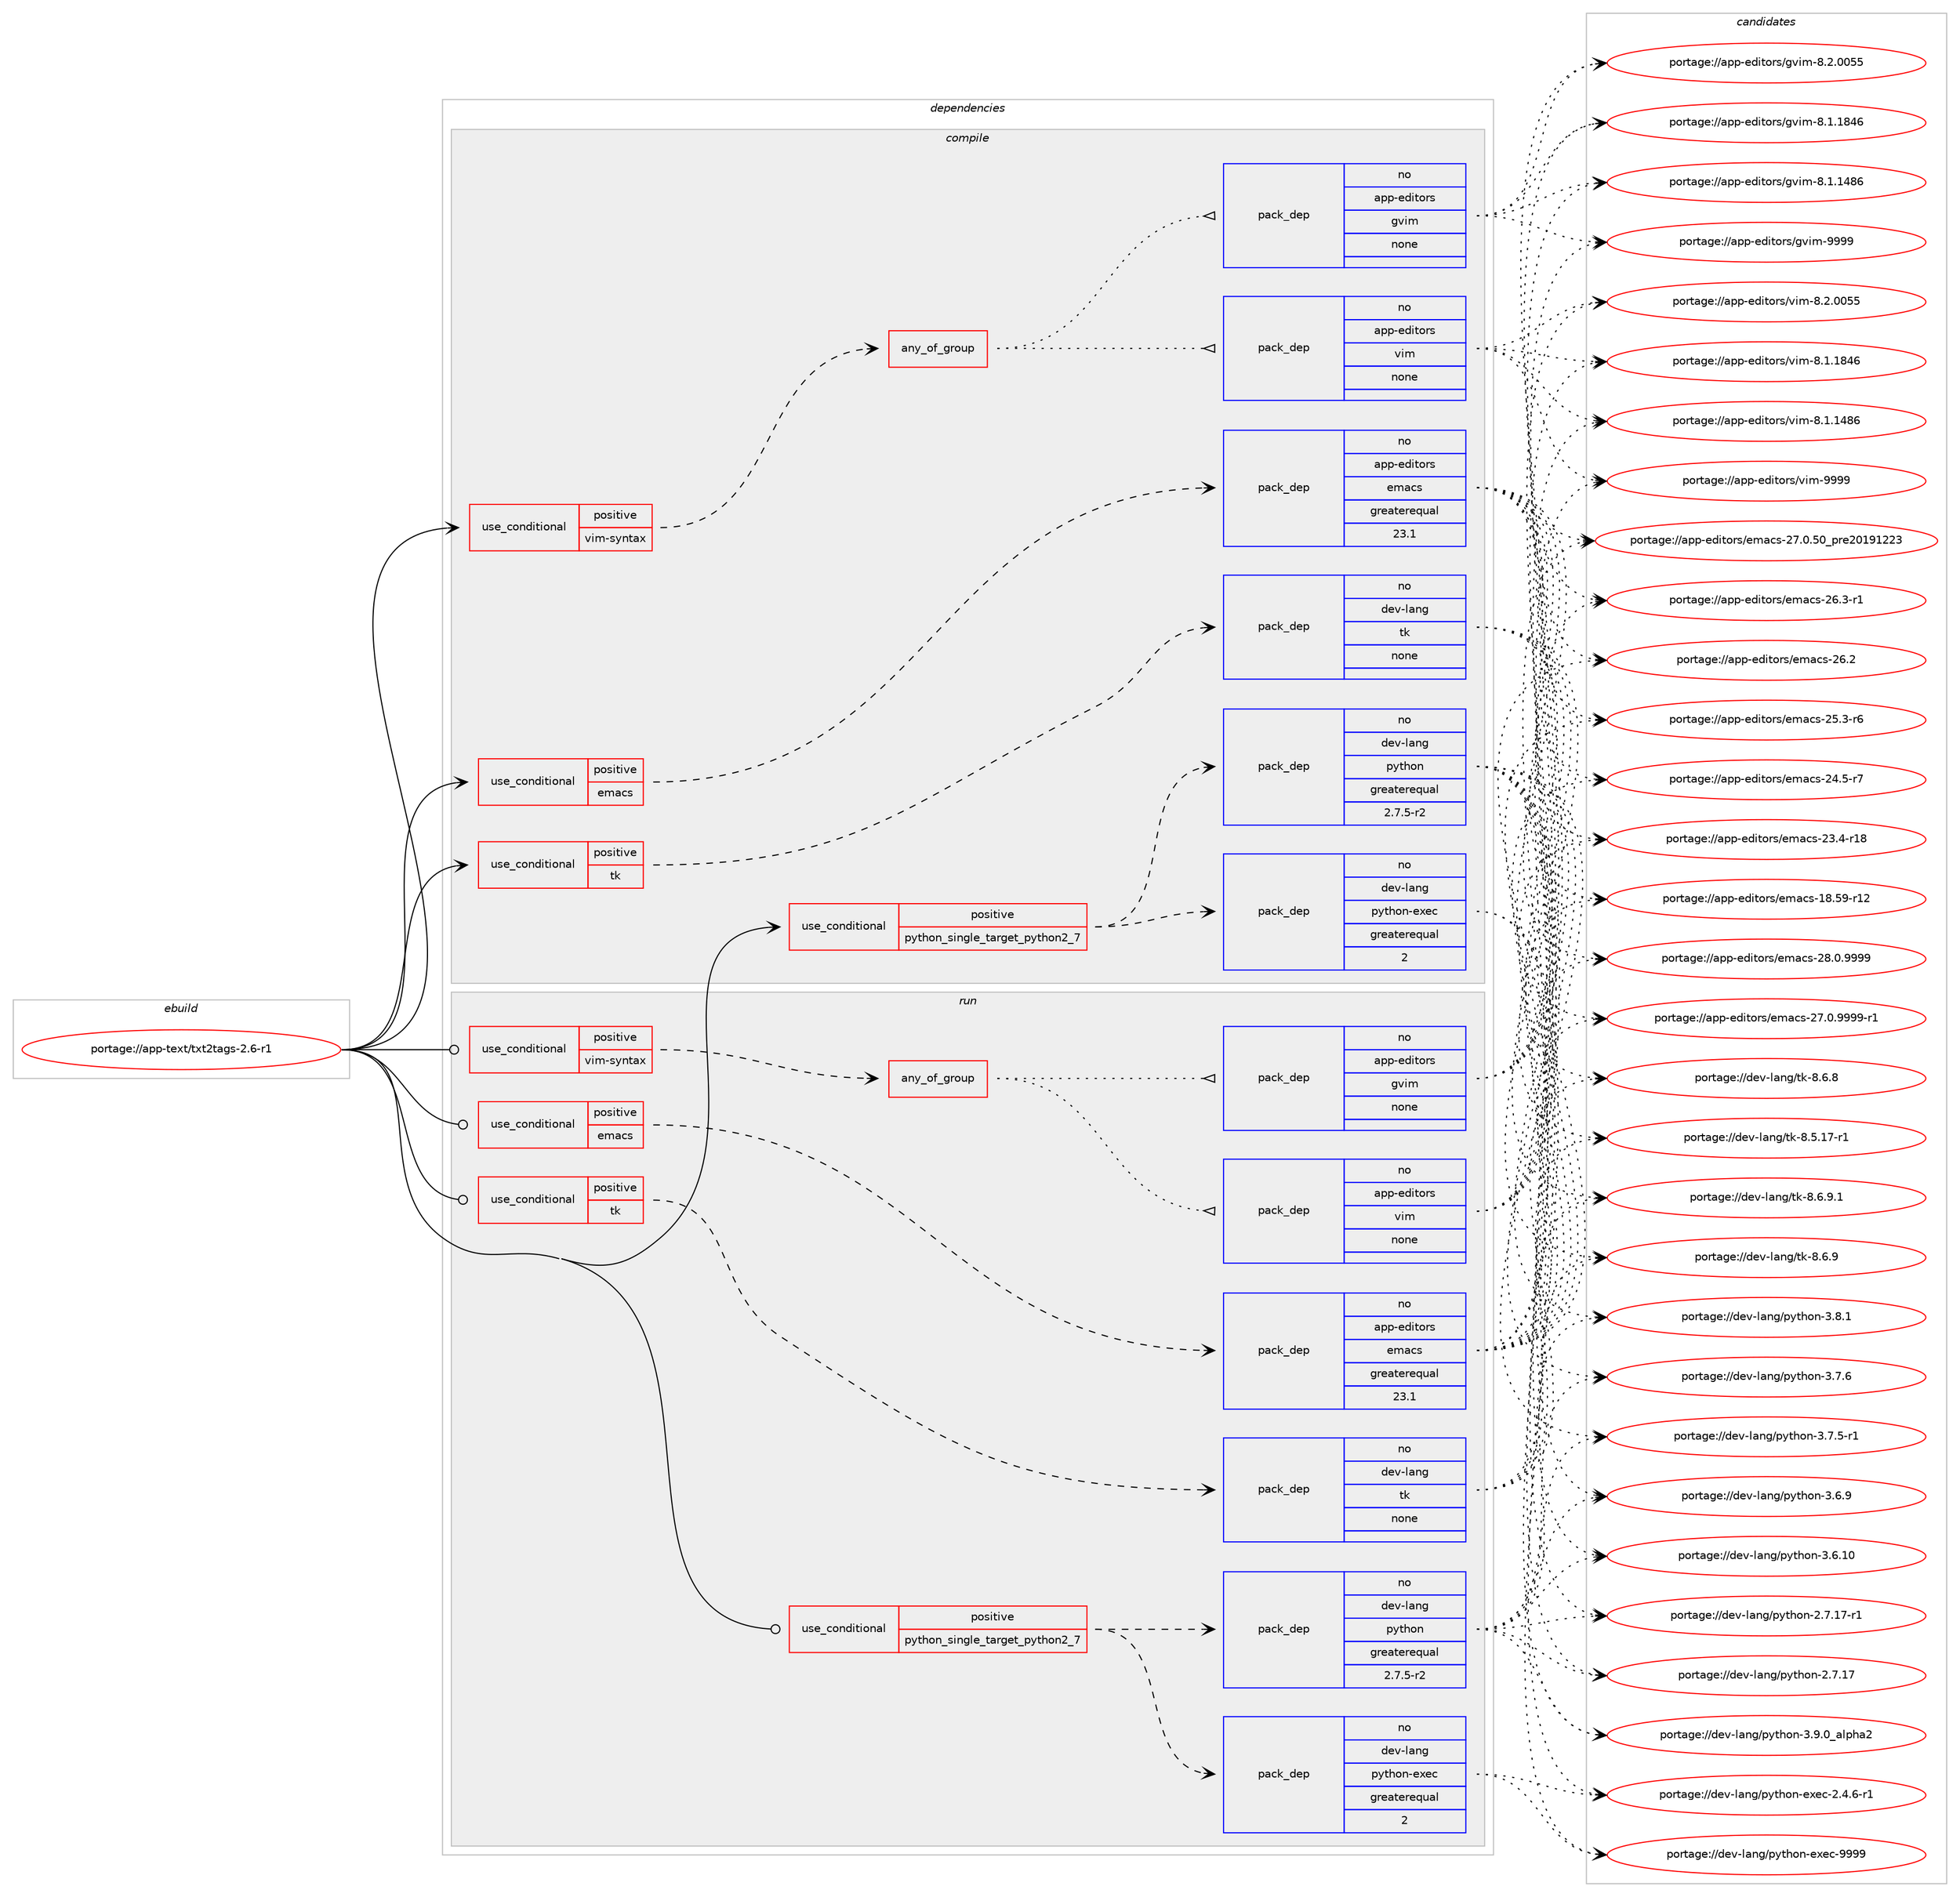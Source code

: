 digraph prolog {

# *************
# Graph options
# *************

newrank=true;
concentrate=true;
compound=true;
graph [rankdir=LR,fontname=Helvetica,fontsize=10,ranksep=1.5];#, ranksep=2.5, nodesep=0.2];
edge  [arrowhead=vee];
node  [fontname=Helvetica,fontsize=10];

# **********
# The ebuild
# **********

subgraph cluster_leftcol {
color=gray;
label=<<i>ebuild</i>>;
id [label="portage://app-text/txt2tags-2.6-r1", color=red, width=4, href="../app-text/txt2tags-2.6-r1.svg"];
}

# ****************
# The dependencies
# ****************

subgraph cluster_midcol {
color=gray;
label=<<i>dependencies</i>>;
subgraph cluster_compile {
fillcolor="#eeeeee";
style=filled;
label=<<i>compile</i>>;
subgraph cond139412 {
dependency591799 [label=<<TABLE BORDER="0" CELLBORDER="1" CELLSPACING="0" CELLPADDING="4"><TR><TD ROWSPAN="3" CELLPADDING="10">use_conditional</TD></TR><TR><TD>positive</TD></TR><TR><TD>emacs</TD></TR></TABLE>>, shape=none, color=red];
subgraph pack444497 {
dependency591800 [label=<<TABLE BORDER="0" CELLBORDER="1" CELLSPACING="0" CELLPADDING="4" WIDTH="220"><TR><TD ROWSPAN="6" CELLPADDING="30">pack_dep</TD></TR><TR><TD WIDTH="110">no</TD></TR><TR><TD>app-editors</TD></TR><TR><TD>emacs</TD></TR><TR><TD>greaterequal</TD></TR><TR><TD>23.1</TD></TR></TABLE>>, shape=none, color=blue];
}
dependency591799:e -> dependency591800:w [weight=20,style="dashed",arrowhead="vee"];
}
id:e -> dependency591799:w [weight=20,style="solid",arrowhead="vee"];
subgraph cond139413 {
dependency591801 [label=<<TABLE BORDER="0" CELLBORDER="1" CELLSPACING="0" CELLPADDING="4"><TR><TD ROWSPAN="3" CELLPADDING="10">use_conditional</TD></TR><TR><TD>positive</TD></TR><TR><TD>python_single_target_python2_7</TD></TR></TABLE>>, shape=none, color=red];
subgraph pack444498 {
dependency591802 [label=<<TABLE BORDER="0" CELLBORDER="1" CELLSPACING="0" CELLPADDING="4" WIDTH="220"><TR><TD ROWSPAN="6" CELLPADDING="30">pack_dep</TD></TR><TR><TD WIDTH="110">no</TD></TR><TR><TD>dev-lang</TD></TR><TR><TD>python</TD></TR><TR><TD>greaterequal</TD></TR><TR><TD>2.7.5-r2</TD></TR></TABLE>>, shape=none, color=blue];
}
dependency591801:e -> dependency591802:w [weight=20,style="dashed",arrowhead="vee"];
subgraph pack444499 {
dependency591803 [label=<<TABLE BORDER="0" CELLBORDER="1" CELLSPACING="0" CELLPADDING="4" WIDTH="220"><TR><TD ROWSPAN="6" CELLPADDING="30">pack_dep</TD></TR><TR><TD WIDTH="110">no</TD></TR><TR><TD>dev-lang</TD></TR><TR><TD>python-exec</TD></TR><TR><TD>greaterequal</TD></TR><TR><TD>2</TD></TR></TABLE>>, shape=none, color=blue];
}
dependency591801:e -> dependency591803:w [weight=20,style="dashed",arrowhead="vee"];
}
id:e -> dependency591801:w [weight=20,style="solid",arrowhead="vee"];
subgraph cond139414 {
dependency591804 [label=<<TABLE BORDER="0" CELLBORDER="1" CELLSPACING="0" CELLPADDING="4"><TR><TD ROWSPAN="3" CELLPADDING="10">use_conditional</TD></TR><TR><TD>positive</TD></TR><TR><TD>tk</TD></TR></TABLE>>, shape=none, color=red];
subgraph pack444500 {
dependency591805 [label=<<TABLE BORDER="0" CELLBORDER="1" CELLSPACING="0" CELLPADDING="4" WIDTH="220"><TR><TD ROWSPAN="6" CELLPADDING="30">pack_dep</TD></TR><TR><TD WIDTH="110">no</TD></TR><TR><TD>dev-lang</TD></TR><TR><TD>tk</TD></TR><TR><TD>none</TD></TR><TR><TD></TD></TR></TABLE>>, shape=none, color=blue];
}
dependency591804:e -> dependency591805:w [weight=20,style="dashed",arrowhead="vee"];
}
id:e -> dependency591804:w [weight=20,style="solid",arrowhead="vee"];
subgraph cond139415 {
dependency591806 [label=<<TABLE BORDER="0" CELLBORDER="1" CELLSPACING="0" CELLPADDING="4"><TR><TD ROWSPAN="3" CELLPADDING="10">use_conditional</TD></TR><TR><TD>positive</TD></TR><TR><TD>vim-syntax</TD></TR></TABLE>>, shape=none, color=red];
subgraph any7628 {
dependency591807 [label=<<TABLE BORDER="0" CELLBORDER="1" CELLSPACING="0" CELLPADDING="4"><TR><TD CELLPADDING="10">any_of_group</TD></TR></TABLE>>, shape=none, color=red];subgraph pack444501 {
dependency591808 [label=<<TABLE BORDER="0" CELLBORDER="1" CELLSPACING="0" CELLPADDING="4" WIDTH="220"><TR><TD ROWSPAN="6" CELLPADDING="30">pack_dep</TD></TR><TR><TD WIDTH="110">no</TD></TR><TR><TD>app-editors</TD></TR><TR><TD>vim</TD></TR><TR><TD>none</TD></TR><TR><TD></TD></TR></TABLE>>, shape=none, color=blue];
}
dependency591807:e -> dependency591808:w [weight=20,style="dotted",arrowhead="oinv"];
subgraph pack444502 {
dependency591809 [label=<<TABLE BORDER="0" CELLBORDER="1" CELLSPACING="0" CELLPADDING="4" WIDTH="220"><TR><TD ROWSPAN="6" CELLPADDING="30">pack_dep</TD></TR><TR><TD WIDTH="110">no</TD></TR><TR><TD>app-editors</TD></TR><TR><TD>gvim</TD></TR><TR><TD>none</TD></TR><TR><TD></TD></TR></TABLE>>, shape=none, color=blue];
}
dependency591807:e -> dependency591809:w [weight=20,style="dotted",arrowhead="oinv"];
}
dependency591806:e -> dependency591807:w [weight=20,style="dashed",arrowhead="vee"];
}
id:e -> dependency591806:w [weight=20,style="solid",arrowhead="vee"];
}
subgraph cluster_compileandrun {
fillcolor="#eeeeee";
style=filled;
label=<<i>compile and run</i>>;
}
subgraph cluster_run {
fillcolor="#eeeeee";
style=filled;
label=<<i>run</i>>;
subgraph cond139416 {
dependency591810 [label=<<TABLE BORDER="0" CELLBORDER="1" CELLSPACING="0" CELLPADDING="4"><TR><TD ROWSPAN="3" CELLPADDING="10">use_conditional</TD></TR><TR><TD>positive</TD></TR><TR><TD>emacs</TD></TR></TABLE>>, shape=none, color=red];
subgraph pack444503 {
dependency591811 [label=<<TABLE BORDER="0" CELLBORDER="1" CELLSPACING="0" CELLPADDING="4" WIDTH="220"><TR><TD ROWSPAN="6" CELLPADDING="30">pack_dep</TD></TR><TR><TD WIDTH="110">no</TD></TR><TR><TD>app-editors</TD></TR><TR><TD>emacs</TD></TR><TR><TD>greaterequal</TD></TR><TR><TD>23.1</TD></TR></TABLE>>, shape=none, color=blue];
}
dependency591810:e -> dependency591811:w [weight=20,style="dashed",arrowhead="vee"];
}
id:e -> dependency591810:w [weight=20,style="solid",arrowhead="odot"];
subgraph cond139417 {
dependency591812 [label=<<TABLE BORDER="0" CELLBORDER="1" CELLSPACING="0" CELLPADDING="4"><TR><TD ROWSPAN="3" CELLPADDING="10">use_conditional</TD></TR><TR><TD>positive</TD></TR><TR><TD>python_single_target_python2_7</TD></TR></TABLE>>, shape=none, color=red];
subgraph pack444504 {
dependency591813 [label=<<TABLE BORDER="0" CELLBORDER="1" CELLSPACING="0" CELLPADDING="4" WIDTH="220"><TR><TD ROWSPAN="6" CELLPADDING="30">pack_dep</TD></TR><TR><TD WIDTH="110">no</TD></TR><TR><TD>dev-lang</TD></TR><TR><TD>python</TD></TR><TR><TD>greaterequal</TD></TR><TR><TD>2.7.5-r2</TD></TR></TABLE>>, shape=none, color=blue];
}
dependency591812:e -> dependency591813:w [weight=20,style="dashed",arrowhead="vee"];
subgraph pack444505 {
dependency591814 [label=<<TABLE BORDER="0" CELLBORDER="1" CELLSPACING="0" CELLPADDING="4" WIDTH="220"><TR><TD ROWSPAN="6" CELLPADDING="30">pack_dep</TD></TR><TR><TD WIDTH="110">no</TD></TR><TR><TD>dev-lang</TD></TR><TR><TD>python-exec</TD></TR><TR><TD>greaterequal</TD></TR><TR><TD>2</TD></TR></TABLE>>, shape=none, color=blue];
}
dependency591812:e -> dependency591814:w [weight=20,style="dashed",arrowhead="vee"];
}
id:e -> dependency591812:w [weight=20,style="solid",arrowhead="odot"];
subgraph cond139418 {
dependency591815 [label=<<TABLE BORDER="0" CELLBORDER="1" CELLSPACING="0" CELLPADDING="4"><TR><TD ROWSPAN="3" CELLPADDING="10">use_conditional</TD></TR><TR><TD>positive</TD></TR><TR><TD>tk</TD></TR></TABLE>>, shape=none, color=red];
subgraph pack444506 {
dependency591816 [label=<<TABLE BORDER="0" CELLBORDER="1" CELLSPACING="0" CELLPADDING="4" WIDTH="220"><TR><TD ROWSPAN="6" CELLPADDING="30">pack_dep</TD></TR><TR><TD WIDTH="110">no</TD></TR><TR><TD>dev-lang</TD></TR><TR><TD>tk</TD></TR><TR><TD>none</TD></TR><TR><TD></TD></TR></TABLE>>, shape=none, color=blue];
}
dependency591815:e -> dependency591816:w [weight=20,style="dashed",arrowhead="vee"];
}
id:e -> dependency591815:w [weight=20,style="solid",arrowhead="odot"];
subgraph cond139419 {
dependency591817 [label=<<TABLE BORDER="0" CELLBORDER="1" CELLSPACING="0" CELLPADDING="4"><TR><TD ROWSPAN="3" CELLPADDING="10">use_conditional</TD></TR><TR><TD>positive</TD></TR><TR><TD>vim-syntax</TD></TR></TABLE>>, shape=none, color=red];
subgraph any7629 {
dependency591818 [label=<<TABLE BORDER="0" CELLBORDER="1" CELLSPACING="0" CELLPADDING="4"><TR><TD CELLPADDING="10">any_of_group</TD></TR></TABLE>>, shape=none, color=red];subgraph pack444507 {
dependency591819 [label=<<TABLE BORDER="0" CELLBORDER="1" CELLSPACING="0" CELLPADDING="4" WIDTH="220"><TR><TD ROWSPAN="6" CELLPADDING="30">pack_dep</TD></TR><TR><TD WIDTH="110">no</TD></TR><TR><TD>app-editors</TD></TR><TR><TD>vim</TD></TR><TR><TD>none</TD></TR><TR><TD></TD></TR></TABLE>>, shape=none, color=blue];
}
dependency591818:e -> dependency591819:w [weight=20,style="dotted",arrowhead="oinv"];
subgraph pack444508 {
dependency591820 [label=<<TABLE BORDER="0" CELLBORDER="1" CELLSPACING="0" CELLPADDING="4" WIDTH="220"><TR><TD ROWSPAN="6" CELLPADDING="30">pack_dep</TD></TR><TR><TD WIDTH="110">no</TD></TR><TR><TD>app-editors</TD></TR><TR><TD>gvim</TD></TR><TR><TD>none</TD></TR><TR><TD></TD></TR></TABLE>>, shape=none, color=blue];
}
dependency591818:e -> dependency591820:w [weight=20,style="dotted",arrowhead="oinv"];
}
dependency591817:e -> dependency591818:w [weight=20,style="dashed",arrowhead="vee"];
}
id:e -> dependency591817:w [weight=20,style="solid",arrowhead="odot"];
}
}

# **************
# The candidates
# **************

subgraph cluster_choices {
rank=same;
color=gray;
label=<<i>candidates</i>>;

subgraph choice444497 {
color=black;
nodesep=1;
choice971121124510110010511611111411547101109979911545505646484657575757 [label="portage://app-editors/emacs-28.0.9999", color=red, width=4,href="../app-editors/emacs-28.0.9999.svg"];
choice9711211245101100105116111114115471011099799115455055464846575757574511449 [label="portage://app-editors/emacs-27.0.9999-r1", color=red, width=4,href="../app-editors/emacs-27.0.9999-r1.svg"];
choice97112112451011001051161111141154710110997991154550554648465348951121141015048495749505051 [label="portage://app-editors/emacs-27.0.50_pre20191223", color=red, width=4,href="../app-editors/emacs-27.0.50_pre20191223.svg"];
choice971121124510110010511611111411547101109979911545505446514511449 [label="portage://app-editors/emacs-26.3-r1", color=red, width=4,href="../app-editors/emacs-26.3-r1.svg"];
choice97112112451011001051161111141154710110997991154550544650 [label="portage://app-editors/emacs-26.2", color=red, width=4,href="../app-editors/emacs-26.2.svg"];
choice971121124510110010511611111411547101109979911545505346514511454 [label="portage://app-editors/emacs-25.3-r6", color=red, width=4,href="../app-editors/emacs-25.3-r6.svg"];
choice971121124510110010511611111411547101109979911545505246534511455 [label="portage://app-editors/emacs-24.5-r7", color=red, width=4,href="../app-editors/emacs-24.5-r7.svg"];
choice97112112451011001051161111141154710110997991154550514652451144956 [label="portage://app-editors/emacs-23.4-r18", color=red, width=4,href="../app-editors/emacs-23.4-r18.svg"];
choice9711211245101100105116111114115471011099799115454956465357451144950 [label="portage://app-editors/emacs-18.59-r12", color=red, width=4,href="../app-editors/emacs-18.59-r12.svg"];
dependency591800:e -> choice971121124510110010511611111411547101109979911545505646484657575757:w [style=dotted,weight="100"];
dependency591800:e -> choice9711211245101100105116111114115471011099799115455055464846575757574511449:w [style=dotted,weight="100"];
dependency591800:e -> choice97112112451011001051161111141154710110997991154550554648465348951121141015048495749505051:w [style=dotted,weight="100"];
dependency591800:e -> choice971121124510110010511611111411547101109979911545505446514511449:w [style=dotted,weight="100"];
dependency591800:e -> choice97112112451011001051161111141154710110997991154550544650:w [style=dotted,weight="100"];
dependency591800:e -> choice971121124510110010511611111411547101109979911545505346514511454:w [style=dotted,weight="100"];
dependency591800:e -> choice971121124510110010511611111411547101109979911545505246534511455:w [style=dotted,weight="100"];
dependency591800:e -> choice97112112451011001051161111141154710110997991154550514652451144956:w [style=dotted,weight="100"];
dependency591800:e -> choice9711211245101100105116111114115471011099799115454956465357451144950:w [style=dotted,weight="100"];
}
subgraph choice444498 {
color=black;
nodesep=1;
choice10010111845108971101034711212111610411111045514657464895971081121049750 [label="portage://dev-lang/python-3.9.0_alpha2", color=red, width=4,href="../dev-lang/python-3.9.0_alpha2.svg"];
choice100101118451089711010347112121116104111110455146564649 [label="portage://dev-lang/python-3.8.1", color=red, width=4,href="../dev-lang/python-3.8.1.svg"];
choice100101118451089711010347112121116104111110455146554654 [label="portage://dev-lang/python-3.7.6", color=red, width=4,href="../dev-lang/python-3.7.6.svg"];
choice1001011184510897110103471121211161041111104551465546534511449 [label="portage://dev-lang/python-3.7.5-r1", color=red, width=4,href="../dev-lang/python-3.7.5-r1.svg"];
choice100101118451089711010347112121116104111110455146544657 [label="portage://dev-lang/python-3.6.9", color=red, width=4,href="../dev-lang/python-3.6.9.svg"];
choice10010111845108971101034711212111610411111045514654464948 [label="portage://dev-lang/python-3.6.10", color=red, width=4,href="../dev-lang/python-3.6.10.svg"];
choice100101118451089711010347112121116104111110455046554649554511449 [label="portage://dev-lang/python-2.7.17-r1", color=red, width=4,href="../dev-lang/python-2.7.17-r1.svg"];
choice10010111845108971101034711212111610411111045504655464955 [label="portage://dev-lang/python-2.7.17", color=red, width=4,href="../dev-lang/python-2.7.17.svg"];
dependency591802:e -> choice10010111845108971101034711212111610411111045514657464895971081121049750:w [style=dotted,weight="100"];
dependency591802:e -> choice100101118451089711010347112121116104111110455146564649:w [style=dotted,weight="100"];
dependency591802:e -> choice100101118451089711010347112121116104111110455146554654:w [style=dotted,weight="100"];
dependency591802:e -> choice1001011184510897110103471121211161041111104551465546534511449:w [style=dotted,weight="100"];
dependency591802:e -> choice100101118451089711010347112121116104111110455146544657:w [style=dotted,weight="100"];
dependency591802:e -> choice10010111845108971101034711212111610411111045514654464948:w [style=dotted,weight="100"];
dependency591802:e -> choice100101118451089711010347112121116104111110455046554649554511449:w [style=dotted,weight="100"];
dependency591802:e -> choice10010111845108971101034711212111610411111045504655464955:w [style=dotted,weight="100"];
}
subgraph choice444499 {
color=black;
nodesep=1;
choice10010111845108971101034711212111610411111045101120101994557575757 [label="portage://dev-lang/python-exec-9999", color=red, width=4,href="../dev-lang/python-exec-9999.svg"];
choice10010111845108971101034711212111610411111045101120101994550465246544511449 [label="portage://dev-lang/python-exec-2.4.6-r1", color=red, width=4,href="../dev-lang/python-exec-2.4.6-r1.svg"];
dependency591803:e -> choice10010111845108971101034711212111610411111045101120101994557575757:w [style=dotted,weight="100"];
dependency591803:e -> choice10010111845108971101034711212111610411111045101120101994550465246544511449:w [style=dotted,weight="100"];
}
subgraph choice444500 {
color=black;
nodesep=1;
choice1001011184510897110103471161074556465446574649 [label="portage://dev-lang/tk-8.6.9.1", color=red, width=4,href="../dev-lang/tk-8.6.9.1.svg"];
choice100101118451089711010347116107455646544657 [label="portage://dev-lang/tk-8.6.9", color=red, width=4,href="../dev-lang/tk-8.6.9.svg"];
choice100101118451089711010347116107455646544656 [label="portage://dev-lang/tk-8.6.8", color=red, width=4,href="../dev-lang/tk-8.6.8.svg"];
choice100101118451089711010347116107455646534649554511449 [label="portage://dev-lang/tk-8.5.17-r1", color=red, width=4,href="../dev-lang/tk-8.5.17-r1.svg"];
dependency591805:e -> choice1001011184510897110103471161074556465446574649:w [style=dotted,weight="100"];
dependency591805:e -> choice100101118451089711010347116107455646544657:w [style=dotted,weight="100"];
dependency591805:e -> choice100101118451089711010347116107455646544656:w [style=dotted,weight="100"];
dependency591805:e -> choice100101118451089711010347116107455646534649554511449:w [style=dotted,weight="100"];
}
subgraph choice444501 {
color=black;
nodesep=1;
choice9711211245101100105116111114115471181051094557575757 [label="portage://app-editors/vim-9999", color=red, width=4,href="../app-editors/vim-9999.svg"];
choice971121124510110010511611111411547118105109455646504648485353 [label="portage://app-editors/vim-8.2.0055", color=red, width=4,href="../app-editors/vim-8.2.0055.svg"];
choice971121124510110010511611111411547118105109455646494649565254 [label="portage://app-editors/vim-8.1.1846", color=red, width=4,href="../app-editors/vim-8.1.1846.svg"];
choice971121124510110010511611111411547118105109455646494649525654 [label="portage://app-editors/vim-8.1.1486", color=red, width=4,href="../app-editors/vim-8.1.1486.svg"];
dependency591808:e -> choice9711211245101100105116111114115471181051094557575757:w [style=dotted,weight="100"];
dependency591808:e -> choice971121124510110010511611111411547118105109455646504648485353:w [style=dotted,weight="100"];
dependency591808:e -> choice971121124510110010511611111411547118105109455646494649565254:w [style=dotted,weight="100"];
dependency591808:e -> choice971121124510110010511611111411547118105109455646494649525654:w [style=dotted,weight="100"];
}
subgraph choice444502 {
color=black;
nodesep=1;
choice9711211245101100105116111114115471031181051094557575757 [label="portage://app-editors/gvim-9999", color=red, width=4,href="../app-editors/gvim-9999.svg"];
choice971121124510110010511611111411547103118105109455646504648485353 [label="portage://app-editors/gvim-8.2.0055", color=red, width=4,href="../app-editors/gvim-8.2.0055.svg"];
choice971121124510110010511611111411547103118105109455646494649565254 [label="portage://app-editors/gvim-8.1.1846", color=red, width=4,href="../app-editors/gvim-8.1.1846.svg"];
choice971121124510110010511611111411547103118105109455646494649525654 [label="portage://app-editors/gvim-8.1.1486", color=red, width=4,href="../app-editors/gvim-8.1.1486.svg"];
dependency591809:e -> choice9711211245101100105116111114115471031181051094557575757:w [style=dotted,weight="100"];
dependency591809:e -> choice971121124510110010511611111411547103118105109455646504648485353:w [style=dotted,weight="100"];
dependency591809:e -> choice971121124510110010511611111411547103118105109455646494649565254:w [style=dotted,weight="100"];
dependency591809:e -> choice971121124510110010511611111411547103118105109455646494649525654:w [style=dotted,weight="100"];
}
subgraph choice444503 {
color=black;
nodesep=1;
choice971121124510110010511611111411547101109979911545505646484657575757 [label="portage://app-editors/emacs-28.0.9999", color=red, width=4,href="../app-editors/emacs-28.0.9999.svg"];
choice9711211245101100105116111114115471011099799115455055464846575757574511449 [label="portage://app-editors/emacs-27.0.9999-r1", color=red, width=4,href="../app-editors/emacs-27.0.9999-r1.svg"];
choice97112112451011001051161111141154710110997991154550554648465348951121141015048495749505051 [label="portage://app-editors/emacs-27.0.50_pre20191223", color=red, width=4,href="../app-editors/emacs-27.0.50_pre20191223.svg"];
choice971121124510110010511611111411547101109979911545505446514511449 [label="portage://app-editors/emacs-26.3-r1", color=red, width=4,href="../app-editors/emacs-26.3-r1.svg"];
choice97112112451011001051161111141154710110997991154550544650 [label="portage://app-editors/emacs-26.2", color=red, width=4,href="../app-editors/emacs-26.2.svg"];
choice971121124510110010511611111411547101109979911545505346514511454 [label="portage://app-editors/emacs-25.3-r6", color=red, width=4,href="../app-editors/emacs-25.3-r6.svg"];
choice971121124510110010511611111411547101109979911545505246534511455 [label="portage://app-editors/emacs-24.5-r7", color=red, width=4,href="../app-editors/emacs-24.5-r7.svg"];
choice97112112451011001051161111141154710110997991154550514652451144956 [label="portage://app-editors/emacs-23.4-r18", color=red, width=4,href="../app-editors/emacs-23.4-r18.svg"];
choice9711211245101100105116111114115471011099799115454956465357451144950 [label="portage://app-editors/emacs-18.59-r12", color=red, width=4,href="../app-editors/emacs-18.59-r12.svg"];
dependency591811:e -> choice971121124510110010511611111411547101109979911545505646484657575757:w [style=dotted,weight="100"];
dependency591811:e -> choice9711211245101100105116111114115471011099799115455055464846575757574511449:w [style=dotted,weight="100"];
dependency591811:e -> choice97112112451011001051161111141154710110997991154550554648465348951121141015048495749505051:w [style=dotted,weight="100"];
dependency591811:e -> choice971121124510110010511611111411547101109979911545505446514511449:w [style=dotted,weight="100"];
dependency591811:e -> choice97112112451011001051161111141154710110997991154550544650:w [style=dotted,weight="100"];
dependency591811:e -> choice971121124510110010511611111411547101109979911545505346514511454:w [style=dotted,weight="100"];
dependency591811:e -> choice971121124510110010511611111411547101109979911545505246534511455:w [style=dotted,weight="100"];
dependency591811:e -> choice97112112451011001051161111141154710110997991154550514652451144956:w [style=dotted,weight="100"];
dependency591811:e -> choice9711211245101100105116111114115471011099799115454956465357451144950:w [style=dotted,weight="100"];
}
subgraph choice444504 {
color=black;
nodesep=1;
choice10010111845108971101034711212111610411111045514657464895971081121049750 [label="portage://dev-lang/python-3.9.0_alpha2", color=red, width=4,href="../dev-lang/python-3.9.0_alpha2.svg"];
choice100101118451089711010347112121116104111110455146564649 [label="portage://dev-lang/python-3.8.1", color=red, width=4,href="../dev-lang/python-3.8.1.svg"];
choice100101118451089711010347112121116104111110455146554654 [label="portage://dev-lang/python-3.7.6", color=red, width=4,href="../dev-lang/python-3.7.6.svg"];
choice1001011184510897110103471121211161041111104551465546534511449 [label="portage://dev-lang/python-3.7.5-r1", color=red, width=4,href="../dev-lang/python-3.7.5-r1.svg"];
choice100101118451089711010347112121116104111110455146544657 [label="portage://dev-lang/python-3.6.9", color=red, width=4,href="../dev-lang/python-3.6.9.svg"];
choice10010111845108971101034711212111610411111045514654464948 [label="portage://dev-lang/python-3.6.10", color=red, width=4,href="../dev-lang/python-3.6.10.svg"];
choice100101118451089711010347112121116104111110455046554649554511449 [label="portage://dev-lang/python-2.7.17-r1", color=red, width=4,href="../dev-lang/python-2.7.17-r1.svg"];
choice10010111845108971101034711212111610411111045504655464955 [label="portage://dev-lang/python-2.7.17", color=red, width=4,href="../dev-lang/python-2.7.17.svg"];
dependency591813:e -> choice10010111845108971101034711212111610411111045514657464895971081121049750:w [style=dotted,weight="100"];
dependency591813:e -> choice100101118451089711010347112121116104111110455146564649:w [style=dotted,weight="100"];
dependency591813:e -> choice100101118451089711010347112121116104111110455146554654:w [style=dotted,weight="100"];
dependency591813:e -> choice1001011184510897110103471121211161041111104551465546534511449:w [style=dotted,weight="100"];
dependency591813:e -> choice100101118451089711010347112121116104111110455146544657:w [style=dotted,weight="100"];
dependency591813:e -> choice10010111845108971101034711212111610411111045514654464948:w [style=dotted,weight="100"];
dependency591813:e -> choice100101118451089711010347112121116104111110455046554649554511449:w [style=dotted,weight="100"];
dependency591813:e -> choice10010111845108971101034711212111610411111045504655464955:w [style=dotted,weight="100"];
}
subgraph choice444505 {
color=black;
nodesep=1;
choice10010111845108971101034711212111610411111045101120101994557575757 [label="portage://dev-lang/python-exec-9999", color=red, width=4,href="../dev-lang/python-exec-9999.svg"];
choice10010111845108971101034711212111610411111045101120101994550465246544511449 [label="portage://dev-lang/python-exec-2.4.6-r1", color=red, width=4,href="../dev-lang/python-exec-2.4.6-r1.svg"];
dependency591814:e -> choice10010111845108971101034711212111610411111045101120101994557575757:w [style=dotted,weight="100"];
dependency591814:e -> choice10010111845108971101034711212111610411111045101120101994550465246544511449:w [style=dotted,weight="100"];
}
subgraph choice444506 {
color=black;
nodesep=1;
choice1001011184510897110103471161074556465446574649 [label="portage://dev-lang/tk-8.6.9.1", color=red, width=4,href="../dev-lang/tk-8.6.9.1.svg"];
choice100101118451089711010347116107455646544657 [label="portage://dev-lang/tk-8.6.9", color=red, width=4,href="../dev-lang/tk-8.6.9.svg"];
choice100101118451089711010347116107455646544656 [label="portage://dev-lang/tk-8.6.8", color=red, width=4,href="../dev-lang/tk-8.6.8.svg"];
choice100101118451089711010347116107455646534649554511449 [label="portage://dev-lang/tk-8.5.17-r1", color=red, width=4,href="../dev-lang/tk-8.5.17-r1.svg"];
dependency591816:e -> choice1001011184510897110103471161074556465446574649:w [style=dotted,weight="100"];
dependency591816:e -> choice100101118451089711010347116107455646544657:w [style=dotted,weight="100"];
dependency591816:e -> choice100101118451089711010347116107455646544656:w [style=dotted,weight="100"];
dependency591816:e -> choice100101118451089711010347116107455646534649554511449:w [style=dotted,weight="100"];
}
subgraph choice444507 {
color=black;
nodesep=1;
choice9711211245101100105116111114115471181051094557575757 [label="portage://app-editors/vim-9999", color=red, width=4,href="../app-editors/vim-9999.svg"];
choice971121124510110010511611111411547118105109455646504648485353 [label="portage://app-editors/vim-8.2.0055", color=red, width=4,href="../app-editors/vim-8.2.0055.svg"];
choice971121124510110010511611111411547118105109455646494649565254 [label="portage://app-editors/vim-8.1.1846", color=red, width=4,href="../app-editors/vim-8.1.1846.svg"];
choice971121124510110010511611111411547118105109455646494649525654 [label="portage://app-editors/vim-8.1.1486", color=red, width=4,href="../app-editors/vim-8.1.1486.svg"];
dependency591819:e -> choice9711211245101100105116111114115471181051094557575757:w [style=dotted,weight="100"];
dependency591819:e -> choice971121124510110010511611111411547118105109455646504648485353:w [style=dotted,weight="100"];
dependency591819:e -> choice971121124510110010511611111411547118105109455646494649565254:w [style=dotted,weight="100"];
dependency591819:e -> choice971121124510110010511611111411547118105109455646494649525654:w [style=dotted,weight="100"];
}
subgraph choice444508 {
color=black;
nodesep=1;
choice9711211245101100105116111114115471031181051094557575757 [label="portage://app-editors/gvim-9999", color=red, width=4,href="../app-editors/gvim-9999.svg"];
choice971121124510110010511611111411547103118105109455646504648485353 [label="portage://app-editors/gvim-8.2.0055", color=red, width=4,href="../app-editors/gvim-8.2.0055.svg"];
choice971121124510110010511611111411547103118105109455646494649565254 [label="portage://app-editors/gvim-8.1.1846", color=red, width=4,href="../app-editors/gvim-8.1.1846.svg"];
choice971121124510110010511611111411547103118105109455646494649525654 [label="portage://app-editors/gvim-8.1.1486", color=red, width=4,href="../app-editors/gvim-8.1.1486.svg"];
dependency591820:e -> choice9711211245101100105116111114115471031181051094557575757:w [style=dotted,weight="100"];
dependency591820:e -> choice971121124510110010511611111411547103118105109455646504648485353:w [style=dotted,weight="100"];
dependency591820:e -> choice971121124510110010511611111411547103118105109455646494649565254:w [style=dotted,weight="100"];
dependency591820:e -> choice971121124510110010511611111411547103118105109455646494649525654:w [style=dotted,weight="100"];
}
}

}
